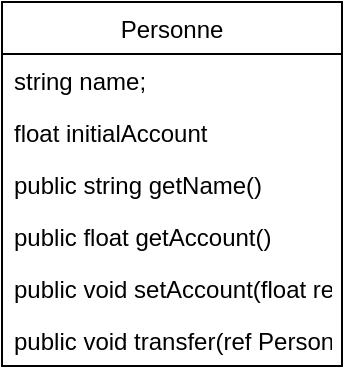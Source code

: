 <mxfile version="20.5.3" type="github"><diagram id="5X6fpiSV2WNpR2Bmj1bt" name="Page-1"><mxGraphModel dx="1422" dy="794" grid="1" gridSize="10" guides="1" tooltips="1" connect="1" arrows="1" fold="1" page="1" pageScale="1" pageWidth="827" pageHeight="1169" math="0" shadow="0"><root><mxCell id="0"/><mxCell id="1" parent="0"/><mxCell id="7HCtaozTNoAI5FiCAwmV-1" value="Personne" style="swimlane;fontStyle=0;childLayout=stackLayout;horizontal=1;startSize=26;fillColor=none;horizontalStack=0;resizeParent=1;resizeParentMax=0;resizeLast=0;collapsible=1;marginBottom=0;" vertex="1" parent="1"><mxGeometry x="210" y="180" width="170" height="182" as="geometry"/></mxCell><mxCell id="7HCtaozTNoAI5FiCAwmV-2" value="string name;" style="text;strokeColor=none;fillColor=none;align=left;verticalAlign=top;spacingLeft=4;spacingRight=4;overflow=hidden;rotatable=0;points=[[0,0.5],[1,0.5]];portConstraint=eastwest;" vertex="1" parent="7HCtaozTNoAI5FiCAwmV-1"><mxGeometry y="26" width="170" height="26" as="geometry"/></mxCell><mxCell id="7HCtaozTNoAI5FiCAwmV-3" value="float initialAccount" style="text;strokeColor=none;fillColor=none;align=left;verticalAlign=top;spacingLeft=4;spacingRight=4;overflow=hidden;rotatable=0;points=[[0,0.5],[1,0.5]];portConstraint=eastwest;" vertex="1" parent="7HCtaozTNoAI5FiCAwmV-1"><mxGeometry y="52" width="170" height="26" as="geometry"/></mxCell><mxCell id="7HCtaozTNoAI5FiCAwmV-5" value="public string getName()" style="text;strokeColor=none;fillColor=none;align=left;verticalAlign=top;spacingLeft=4;spacingRight=4;overflow=hidden;rotatable=0;points=[[0,0.5],[1,0.5]];portConstraint=eastwest;" vertex="1" parent="7HCtaozTNoAI5FiCAwmV-1"><mxGeometry y="78" width="170" height="26" as="geometry"/></mxCell><mxCell id="7HCtaozTNoAI5FiCAwmV-6" value="public float getAccount()" style="text;strokeColor=none;fillColor=none;align=left;verticalAlign=top;spacingLeft=4;spacingRight=4;overflow=hidden;rotatable=0;points=[[0,0.5],[1,0.5]];portConstraint=eastwest;" vertex="1" parent="7HCtaozTNoAI5FiCAwmV-1"><mxGeometry y="104" width="170" height="26" as="geometry"/></mxCell><mxCell id="7HCtaozTNoAI5FiCAwmV-7" value=" public void setAccount(float receive)" style="text;strokeColor=none;fillColor=none;align=left;verticalAlign=top;spacingLeft=4;spacingRight=4;overflow=hidden;rotatable=0;points=[[0,0.5],[1,0.5]];portConstraint=eastwest;" vertex="1" parent="7HCtaozTNoAI5FiCAwmV-1"><mxGeometry y="130" width="170" height="26" as="geometry"/></mxCell><mxCell id="7HCtaozTNoAI5FiCAwmV-8" value=" public void transfer(ref Personne give)" style="text;strokeColor=none;fillColor=none;align=left;verticalAlign=top;spacingLeft=4;spacingRight=4;overflow=hidden;rotatable=0;points=[[0,0.5],[1,0.5]];portConstraint=eastwest;" vertex="1" parent="7HCtaozTNoAI5FiCAwmV-1"><mxGeometry y="156" width="170" height="26" as="geometry"/></mxCell></root></mxGraphModel></diagram></mxfile>